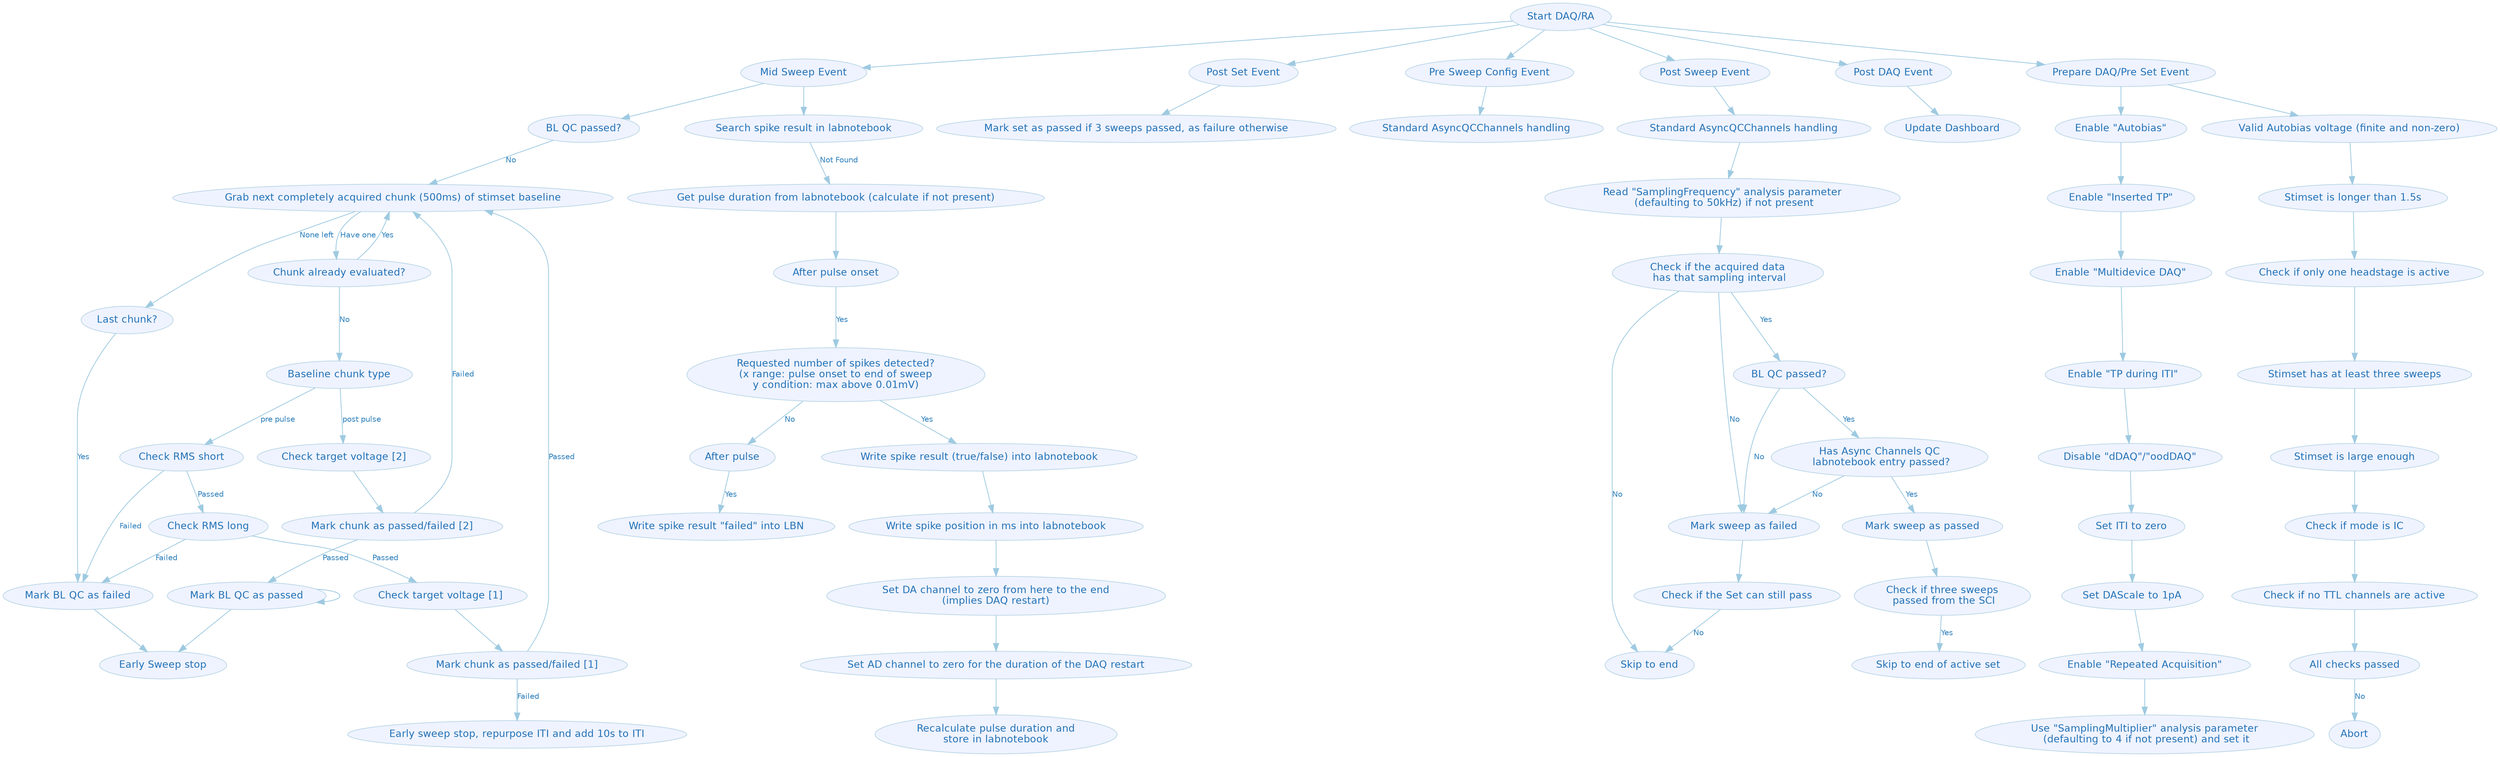 digraph G {
	graph [center=true,
		color=white,
		compound=true,
		fontcolor=black,
		fontname=Helvetica,
		fontsize=14,
		penwidth=0.1,
		ratio="0,01"
	];
	node [color="#bdd7e7",
		fillcolor="#eff3ff",
		fontcolor="#2171b5",
		fontname=Helvetica,
		fontsize=13,
		label="\N",
		shape=ellipse,
		style=filled
	];
	edge [color="#9ecae1",
		fontcolor="#3182bd",
		fontname=Helvetica,
		fontsize=10,
		style=solid
	];
	"Start DAQ/RA" -> "Mid Sweep Event";
	"Start DAQ/RA" -> "Post Set Event";
	"Start DAQ/RA" -> "Pre Sweep Config Event";
	"Start DAQ/RA" -> "Post Sweep Event";
	"Start DAQ/RA" -> "Post DAQ Event";
	"Start DAQ/RA" -> "Prepare DAQ/Pre Set Event";
	"Mid Sweep Event" -> "BL QC passed?";
	"Mid Sweep Event" -> "Search spike result in labnotebook";
	"Post Set Event" -> "Mark set as passed if 3 sweeps passed, as failure otherwise";
	n92	[URL="../_static/images/async-qc-channels.svg",
		label="Standard AsyncQCChannels handling",
		target=_graphviz];
	"Pre Sweep Config Event" -> n92;
	n91	[URL="../_static/images/async-qc-channels.svg",
		label="Standard AsyncQCChannels handling",
		target=_graphviz];
	"Post Sweep Event" -> n91;
	"Post DAQ Event" -> "Update Dashboard";
	"Prepare DAQ/Pre Set Event" -> "Enable \"Autobias\"";
	"Prepare DAQ/Pre Set Event" -> "Valid Autobias voltage (finite and non-zero)";
	"BL QC passed?" -> "Grab next completely acquired chunk (500ms) of stimset baseline"	[label=No];
	"Search spike result in labnotebook" -> "Get pulse duration from labnotebook (calculate if not present)"	[label="Not Found"];
	n61	[label="Read \"SamplingFrequency\" analysis parameter\n (defaulting to 50kHz) if not present"];
	n63	[label="Check if the acquired data\n has that sampling interval"];
	n61 -> n63;
	n91 -> n61;
	"Enable \"Autobias\"" -> "Enable \"Inserted TP\"";
	"Valid Autobias voltage (finite and non-zero)" -> "Stimset is longer than 1.5s";
	"Grab next completely acquired chunk (500ms) of stimset baseline" -> "Chunk already evaluated?"	[label="Have one"];
	"Grab next completely acquired chunk (500ms) of stimset baseline" -> "Last chunk?"	[label="None left"];
	"Get pulse duration from labnotebook (calculate if not present)" -> "After pulse onset";
	n63 -> "Skip to end"	[label=No];
	n62	[label="Mark sweep as failed"];
	n63 -> n62	[label=No];
	n65	[label="BL QC passed?"];
	n63 -> n65	[label=Yes];
	"Enable \"Inserted TP\"" -> "Enable \"Multidevice DAQ\"";
	"Stimset is longer than 1.5s" -> "Check if only one headstage is active";
	"Chunk already evaluated?" -> "Grab next completely acquired chunk (500ms) of stimset baseline"	[label=Yes];
	"Chunk already evaluated?" -> "Baseline chunk type"	[label=No];
	"Mark Sweep/BL QC as failed"	[label="Mark BL QC as failed"];
	"Last chunk?" -> "Mark Sweep/BL QC as failed"	[label=Yes];
	"After pulse onset" -> "Requested number of spikes detected?\n(x range: pulse onset to end of sweep\ny condition: max above 0.01mV)"	[label=Yes];
	n62 -> "Check if the Set can still pass";
	n65 -> n62	[label=No];
	n64	[label="Has Async Channels QC\n labnotebook entry passed?"];
	n65 -> n64	[label=Yes];
	"Enable \"Multidevice DAQ\"" -> "Enable \"TP during ITI\"";
	"Check if only one headstage is active" -> "Stimset has at least three sweeps";
	"Baseline chunk type" -> "Check RMS short"	[label="pre pulse"];
	"Baseline chunk type" -> "Check target voltage [2]"	[label="post pulse"];
	"Mark Sweep/BL QC as failed" -> "Early Sweep stop";
	"Requested number of spikes detected?\n(x range: pulse onset to end of sweep\ny condition: max above 0.01mV)" -> "After pulse"	[label=No];
	"Requested number of spikes detected?\n(x range: pulse onset to end of sweep\ny condition: max above 0.01mV)" -> "Write spike result (true/false) into labnotebook"	[label=Yes];
	"Check if the Set can still pass" -> "Skip to end"	[label=No];
	n68	[label="Mark sweep as passed"];
	"Check if 3 sweeps passed from RA cycle"	[label="Check if three sweeps\n passed from the SCI"];
	n68 -> "Check if 3 sweeps passed from RA cycle";
	"Enable \"TP during ITI\"" -> "Disable \"dDAQ\"/\"oodDAQ\"";
	"Stimset has at least three sweeps" -> "Stimset is large enough";
	"Check RMS short" -> "Mark Sweep/BL QC as failed"	[label=Failed];
	"Check RMS short" -> "Check RMS long"	[label=Passed];
	"Check target voltage [2]" -> "Mark chunk as passed/failed [2]";
	"After pulse" -> "Write spike result \"failed\" into LBN"	[label=Yes];
	"Write spike result (true/false) into labnotebook" -> "Write spike position in ms into labnotebook";
	"Check if 3 sweeps passed from RA cycle" -> "Skip to end of active set"	[label=Yes];
	"Disable \"dDAQ\"/\"oodDAQ\"" -> "Set ITI to zero";
	"Stimset is large enough" -> "Check if mode is IC";
	"Check RMS long" -> "Mark Sweep/BL QC as failed"	[label=Failed];
	"Check RMS long" -> "Check target voltage [1]"	[label=Passed];
	"Mark chunk as passed/failed [2]" -> "Grab next completely acquired chunk (500ms) of stimset baseline"	[label=Failed];
	"Mark Sweep/BL QC as passed"	[label="Mark BL QC as passed"];
	"Mark chunk as passed/failed [2]" -> "Mark Sweep/BL QC as passed"	[label=Passed];
	"Write spike position in ms into labnotebook" -> "Set DA channel to zero from here to the end\n(implies DAQ restart)";
	"Set ITI to zero" -> "Set DAScale to 1pA";
	"Check if mode is IC" -> "Check if no TTL channels are active";
	"Check target voltage [1]" -> "Mark chunk as passed/failed [1]";
	"Mark Sweep/BL QC as passed" -> "Early Sweep stop";
	"Mark Sweep/BL QC as passed" -> "Mark Sweep/BL QC as passed";
	"Set DA channel to zero from here to the end\n(implies DAQ restart)" -> "Set AD channel to zero for the duration of the DAQ restart";
	"Set DAScale to 1pA" -> "Enable \"Repeated Acquisition\"";
	"Check if no TTL channels are active" -> "All checks passed";
	"Mark chunk as passed/failed [1]" -> "Grab next completely acquired chunk (500ms) of stimset baseline"	[label=Passed];
	"Mark chunk as passed/failed [1]" -> "Early sweep stop, repurpose ITI and add 10s to ITI"	[label=Failed];
	"Set AD channel to zero for the duration of the DAQ restart" -> "Recalculate pulse duration and\nstore in labnotebook";
	n58	[label="Use \"SamplingMultiplier\" analysis parameter\n (defaulting to 4 if not present) and set it"];
	"Enable \"Repeated Acquisition\"" -> n58;
	"All checks passed" -> Abort	[label=No];
	n64 -> n62	[label=No];
	n64 -> n68	[label=Yes];
}
